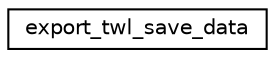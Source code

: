 digraph "Graphical Class Hierarchy"
{
  edge [fontname="Helvetica",fontsize="10",labelfontname="Helvetica",labelfontsize="10"];
  node [fontname="Helvetica",fontsize="10",shape=record];
  rankdir="LR";
  Node1 [label="export_twl_save_data",height=0.2,width=0.4,color="black", fillcolor="white", style="filled",URL="$structexport__twl__save__data.html"];
}
